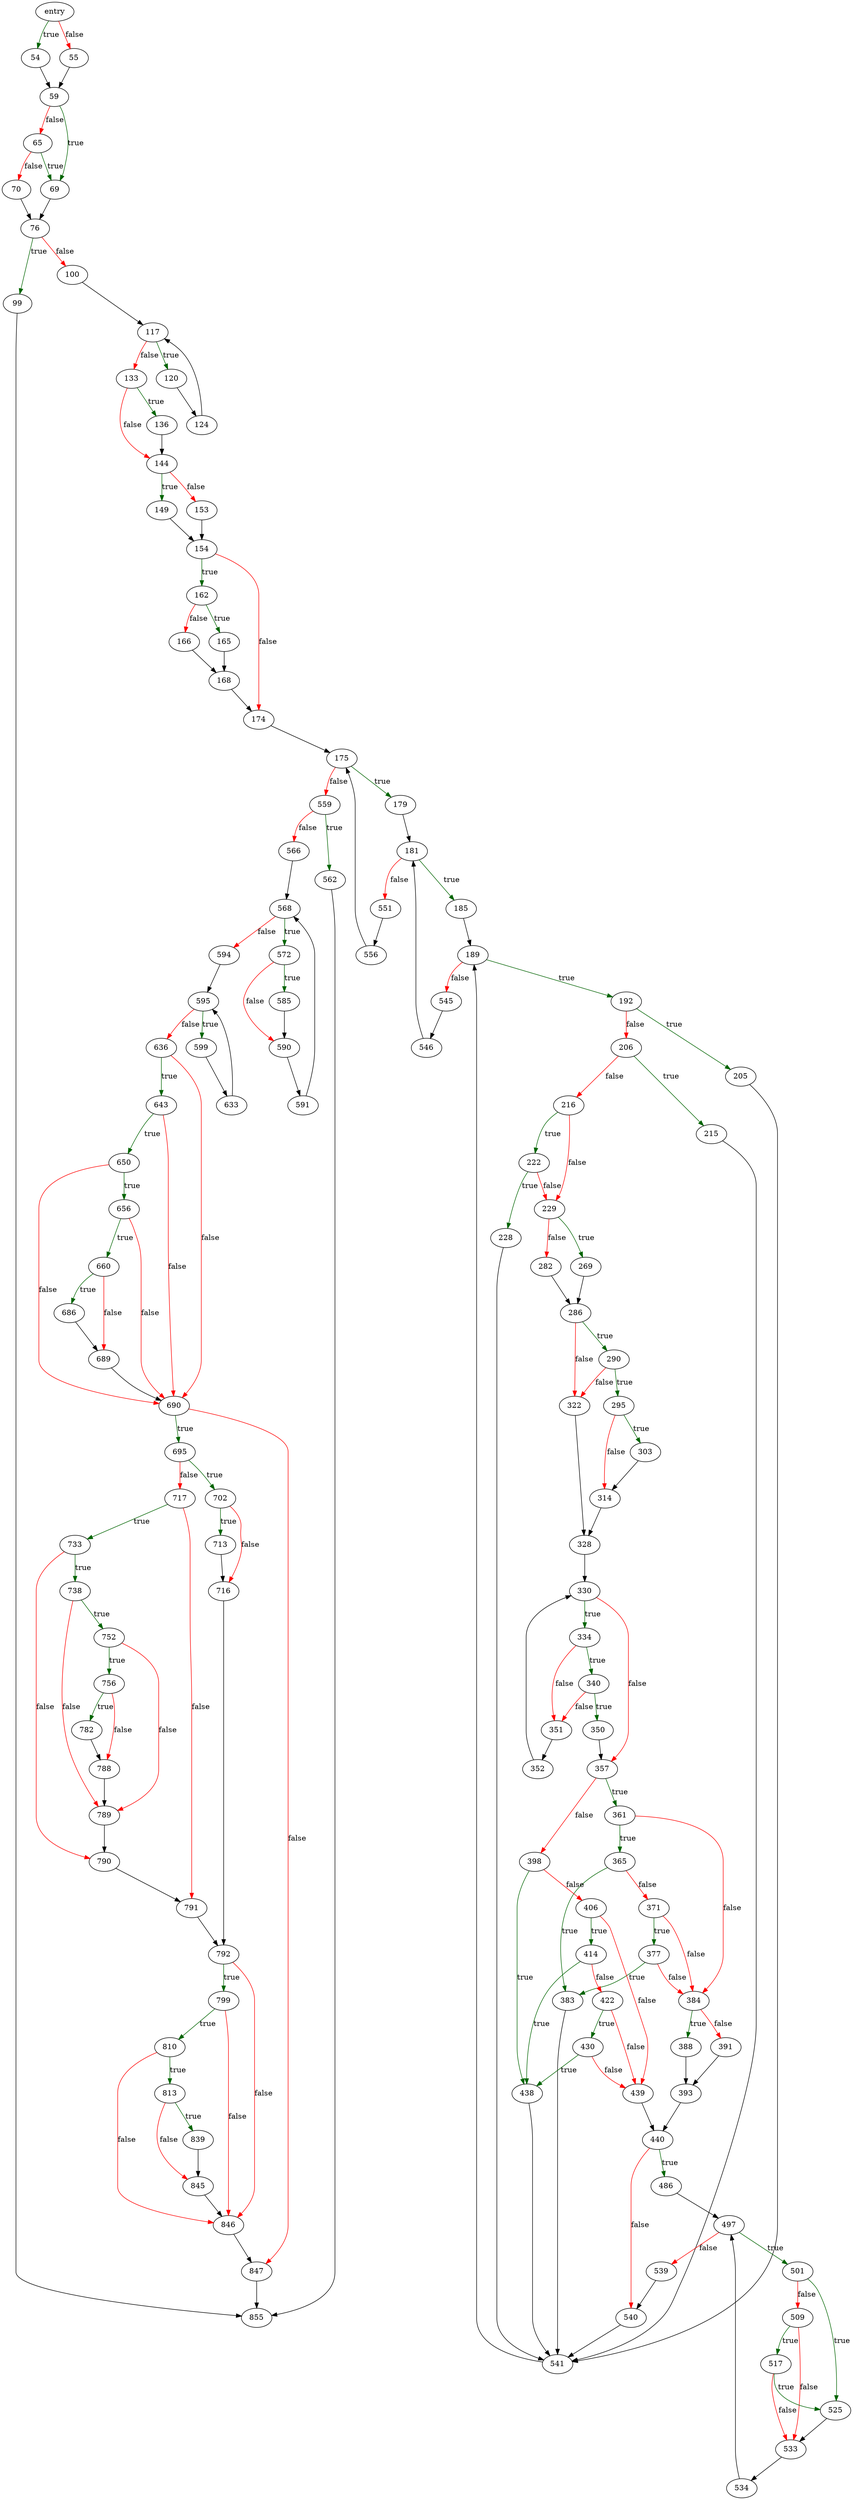 digraph "wherePathSolver" {
	// Node definitions.
	2 [label=entry];
	54;
	55;
	59;
	65;
	69;
	70;
	76;
	99;
	100;
	117;
	120;
	124;
	133;
	136;
	144;
	149;
	153;
	154;
	162;
	165;
	166;
	168;
	174;
	175;
	179;
	181;
	185;
	189;
	192;
	205;
	206;
	215;
	216;
	222;
	228;
	229;
	269;
	282;
	286;
	290;
	295;
	303;
	314;
	322;
	328;
	330;
	334;
	340;
	350;
	351;
	352;
	357;
	361;
	365;
	371;
	377;
	383;
	384;
	388;
	391;
	393;
	398;
	406;
	414;
	422;
	430;
	438;
	439;
	440;
	486;
	497;
	501;
	509;
	517;
	525;
	533;
	534;
	539;
	540;
	541;
	545;
	546;
	551;
	556;
	559;
	562;
	566;
	568;
	572;
	585;
	590;
	591;
	594;
	595;
	599;
	633;
	636;
	643;
	650;
	656;
	660;
	686;
	689;
	690;
	695;
	702;
	713;
	716;
	717;
	733;
	738;
	752;
	756;
	782;
	788;
	789;
	790;
	791;
	792;
	799;
	810;
	813;
	839;
	845;
	846;
	847;
	855;

	// Edge definitions.
	2 -> 54 [
		color=darkgreen
		label=true
	];
	2 -> 55 [
		color=red
		label=false
	];
	54 -> 59;
	55 -> 59;
	59 -> 65 [
		color=red
		label=false
	];
	59 -> 69 [
		color=darkgreen
		label=true
	];
	65 -> 69 [
		color=darkgreen
		label=true
	];
	65 -> 70 [
		color=red
		label=false
	];
	69 -> 76;
	70 -> 76;
	76 -> 99 [
		color=darkgreen
		label=true
	];
	76 -> 100 [
		color=red
		label=false
	];
	99 -> 855;
	100 -> 117;
	117 -> 120 [
		color=darkgreen
		label=true
	];
	117 -> 133 [
		color=red
		label=false
	];
	120 -> 124;
	124 -> 117;
	133 -> 136 [
		color=darkgreen
		label=true
	];
	133 -> 144 [
		color=red
		label=false
	];
	136 -> 144;
	144 -> 149 [
		color=darkgreen
		label=true
	];
	144 -> 153 [
		color=red
		label=false
	];
	149 -> 154;
	153 -> 154;
	154 -> 162 [
		color=darkgreen
		label=true
	];
	154 -> 174 [
		color=red
		label=false
	];
	162 -> 165 [
		color=darkgreen
		label=true
	];
	162 -> 166 [
		color=red
		label=false
	];
	165 -> 168;
	166 -> 168;
	168 -> 174;
	174 -> 175;
	175 -> 179 [
		color=darkgreen
		label=true
	];
	175 -> 559 [
		color=red
		label=false
	];
	179 -> 181;
	181 -> 185 [
		color=darkgreen
		label=true
	];
	181 -> 551 [
		color=red
		label=false
	];
	185 -> 189;
	189 -> 192 [
		color=darkgreen
		label=true
	];
	189 -> 545 [
		color=red
		label=false
	];
	192 -> 205 [
		color=darkgreen
		label=true
	];
	192 -> 206 [
		color=red
		label=false
	];
	205 -> 541;
	206 -> 215 [
		color=darkgreen
		label=true
	];
	206 -> 216 [
		color=red
		label=false
	];
	215 -> 541;
	216 -> 222 [
		color=darkgreen
		label=true
	];
	216 -> 229 [
		color=red
		label=false
	];
	222 -> 228 [
		color=darkgreen
		label=true
	];
	222 -> 229 [
		color=red
		label=false
	];
	228 -> 541;
	229 -> 269 [
		color=darkgreen
		label=true
	];
	229 -> 282 [
		color=red
		label=false
	];
	269 -> 286;
	282 -> 286;
	286 -> 290 [
		color=darkgreen
		label=true
	];
	286 -> 322 [
		color=red
		label=false
	];
	290 -> 295 [
		color=darkgreen
		label=true
	];
	290 -> 322 [
		color=red
		label=false
	];
	295 -> 303 [
		color=darkgreen
		label=true
	];
	295 -> 314 [
		color=red
		label=false
	];
	303 -> 314;
	314 -> 328;
	322 -> 328;
	328 -> 330;
	330 -> 334 [
		color=darkgreen
		label=true
	];
	330 -> 357 [
		color=red
		label=false
	];
	334 -> 340 [
		color=darkgreen
		label=true
	];
	334 -> 351 [
		color=red
		label=false
	];
	340 -> 350 [
		color=darkgreen
		label=true
	];
	340 -> 351 [
		color=red
		label=false
	];
	350 -> 357;
	351 -> 352;
	352 -> 330;
	357 -> 361 [
		color=darkgreen
		label=true
	];
	357 -> 398 [
		color=red
		label=false
	];
	361 -> 365 [
		color=darkgreen
		label=true
	];
	361 -> 384 [
		color=red
		label=false
	];
	365 -> 371 [
		color=red
		label=false
	];
	365 -> 383 [
		color=darkgreen
		label=true
	];
	371 -> 377 [
		color=darkgreen
		label=true
	];
	371 -> 384 [
		color=red
		label=false
	];
	377 -> 383 [
		color=darkgreen
		label=true
	];
	377 -> 384 [
		color=red
		label=false
	];
	383 -> 541;
	384 -> 388 [
		color=darkgreen
		label=true
	];
	384 -> 391 [
		color=red
		label=false
	];
	388 -> 393;
	391 -> 393;
	393 -> 440;
	398 -> 406 [
		color=red
		label=false
	];
	398 -> 438 [
		color=darkgreen
		label=true
	];
	406 -> 414 [
		color=darkgreen
		label=true
	];
	406 -> 439 [
		color=red
		label=false
	];
	414 -> 422 [
		color=red
		label=false
	];
	414 -> 438 [
		color=darkgreen
		label=true
	];
	422 -> 430 [
		color=darkgreen
		label=true
	];
	422 -> 439 [
		color=red
		label=false
	];
	430 -> 438 [
		color=darkgreen
		label=true
	];
	430 -> 439 [
		color=red
		label=false
	];
	438 -> 541;
	439 -> 440;
	440 -> 486 [
		color=darkgreen
		label=true
	];
	440 -> 540 [
		color=red
		label=false
	];
	486 -> 497;
	497 -> 501 [
		color=darkgreen
		label=true
	];
	497 -> 539 [
		color=red
		label=false
	];
	501 -> 509 [
		color=red
		label=false
	];
	501 -> 525 [
		color=darkgreen
		label=true
	];
	509 -> 517 [
		color=darkgreen
		label=true
	];
	509 -> 533 [
		color=red
		label=false
	];
	517 -> 525 [
		color=darkgreen
		label=true
	];
	517 -> 533 [
		color=red
		label=false
	];
	525 -> 533;
	533 -> 534;
	534 -> 497;
	539 -> 540;
	540 -> 541;
	541 -> 189;
	545 -> 546;
	546 -> 181;
	551 -> 556;
	556 -> 175;
	559 -> 562 [
		color=darkgreen
		label=true
	];
	559 -> 566 [
		color=red
		label=false
	];
	562 -> 855;
	566 -> 568;
	568 -> 572 [
		color=darkgreen
		label=true
	];
	568 -> 594 [
		color=red
		label=false
	];
	572 -> 585 [
		color=darkgreen
		label=true
	];
	572 -> 590 [
		color=red
		label=false
	];
	585 -> 590;
	590 -> 591;
	591 -> 568;
	594 -> 595;
	595 -> 599 [
		color=darkgreen
		label=true
	];
	595 -> 636 [
		color=red
		label=false
	];
	599 -> 633;
	633 -> 595;
	636 -> 643 [
		color=darkgreen
		label=true
	];
	636 -> 690 [
		color=red
		label=false
	];
	643 -> 650 [
		color=darkgreen
		label=true
	];
	643 -> 690 [
		color=red
		label=false
	];
	650 -> 656 [
		color=darkgreen
		label=true
	];
	650 -> 690 [
		color=red
		label=false
	];
	656 -> 660 [
		color=darkgreen
		label=true
	];
	656 -> 690 [
		color=red
		label=false
	];
	660 -> 686 [
		color=darkgreen
		label=true
	];
	660 -> 689 [
		color=red
		label=false
	];
	686 -> 689;
	689 -> 690;
	690 -> 695 [
		color=darkgreen
		label=true
	];
	690 -> 847 [
		color=red
		label=false
	];
	695 -> 702 [
		color=darkgreen
		label=true
	];
	695 -> 717 [
		color=red
		label=false
	];
	702 -> 713 [
		color=darkgreen
		label=true
	];
	702 -> 716 [
		color=red
		label=false
	];
	713 -> 716;
	716 -> 792;
	717 -> 733 [
		color=darkgreen
		label=true
	];
	717 -> 791 [
		color=red
		label=false
	];
	733 -> 738 [
		color=darkgreen
		label=true
	];
	733 -> 790 [
		color=red
		label=false
	];
	738 -> 752 [
		color=darkgreen
		label=true
	];
	738 -> 789 [
		color=red
		label=false
	];
	752 -> 756 [
		color=darkgreen
		label=true
	];
	752 -> 789 [
		color=red
		label=false
	];
	756 -> 782 [
		color=darkgreen
		label=true
	];
	756 -> 788 [
		color=red
		label=false
	];
	782 -> 788;
	788 -> 789;
	789 -> 790;
	790 -> 791;
	791 -> 792;
	792 -> 799 [
		color=darkgreen
		label=true
	];
	792 -> 846 [
		color=red
		label=false
	];
	799 -> 810 [
		color=darkgreen
		label=true
	];
	799 -> 846 [
		color=red
		label=false
	];
	810 -> 813 [
		color=darkgreen
		label=true
	];
	810 -> 846 [
		color=red
		label=false
	];
	813 -> 839 [
		color=darkgreen
		label=true
	];
	813 -> 845 [
		color=red
		label=false
	];
	839 -> 845;
	845 -> 846;
	846 -> 847;
	847 -> 855;
}
